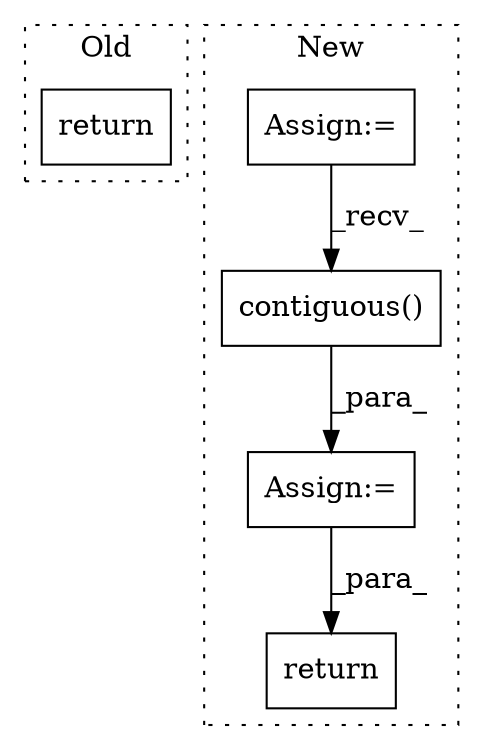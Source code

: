 digraph G {
subgraph cluster0 {
1 [label="return" a="93" s="1150" l="7" shape="box"];
label = "Old";
style="dotted";
}
subgraph cluster1 {
2 [label="contiguous()" a="75" s="1238" l="43" shape="box"];
3 [label="return" a="93" s="1290" l="7" shape="box"];
4 [label="Assign:=" a="68" s="1235" l="3" shape="box"];
5 [label="Assign:=" a="68" s="1178" l="3" shape="box"];
label = "New";
style="dotted";
}
2 -> 4 [label="_para_"];
4 -> 3 [label="_para_"];
5 -> 2 [label="_recv_"];
}